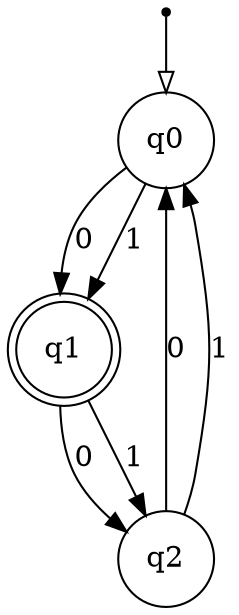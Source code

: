 digraph {
  node [shape=point]; __start;
  node [shape = circle]; q0;
  node [shape = doublecircle]; q1;
  node [shape = circle]; q2;

  __start -> q0 [arrowhead = empty];
  q0 -> q1 [label = "0"];
  q0 -> q1 [label = "1"];
  q1 -> q2 [label = "0"];
  q1 -> q2 [label = "1"];
  q2 -> q0 [label = "0"];
  q2 -> q0 [label = "1"];
}